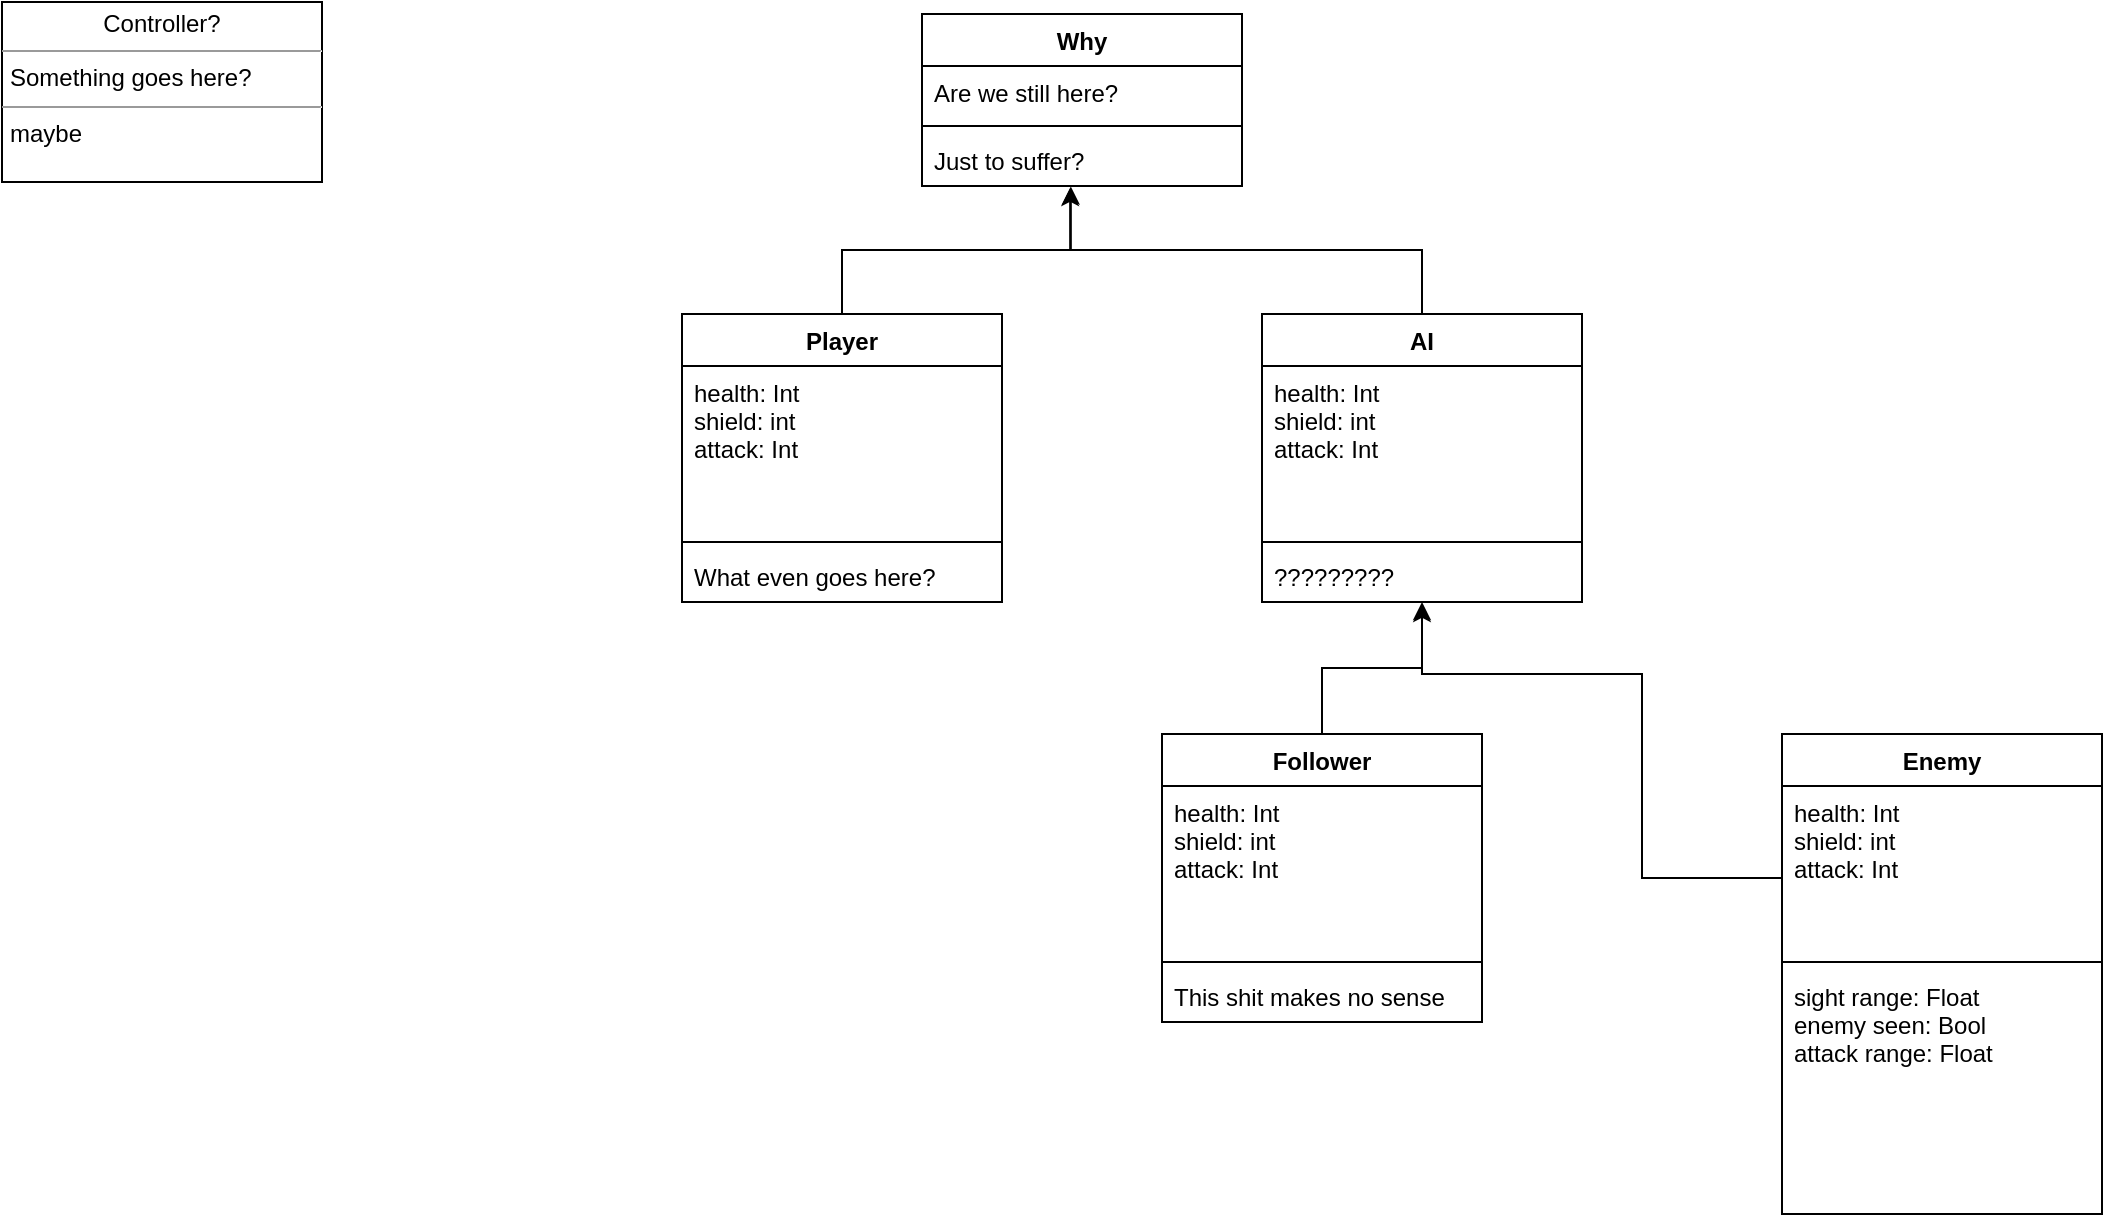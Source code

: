 <mxfile version="14.4.3" type="github">
  <diagram id="LwFf-PN_MLjPBO5vaeJa" name="Page-1">
    <mxGraphModel dx="1422" dy="791" grid="1" gridSize="10" guides="1" tooltips="1" connect="1" arrows="1" fold="1" page="1" pageScale="1" pageWidth="1654" pageHeight="2336" math="0" shadow="0">
      <root>
        <mxCell id="0" />
        <mxCell id="1" parent="0" />
        <mxCell id="n4jLXU_lLeFIxa1xW2Zi-22" value="Why" style="swimlane;fontStyle=1;align=center;verticalAlign=top;childLayout=stackLayout;horizontal=1;startSize=26;horizontalStack=0;resizeParent=1;resizeParentMax=0;resizeLast=0;collapsible=1;marginBottom=0;" vertex="1" parent="1">
          <mxGeometry x="510" y="360" width="160" height="86" as="geometry" />
        </mxCell>
        <mxCell id="n4jLXU_lLeFIxa1xW2Zi-23" value="Are we still here?" style="text;strokeColor=none;fillColor=none;align=left;verticalAlign=top;spacingLeft=4;spacingRight=4;overflow=hidden;rotatable=0;points=[[0,0.5],[1,0.5]];portConstraint=eastwest;" vertex="1" parent="n4jLXU_lLeFIxa1xW2Zi-22">
          <mxGeometry y="26" width="160" height="26" as="geometry" />
        </mxCell>
        <mxCell id="n4jLXU_lLeFIxa1xW2Zi-24" value="" style="line;strokeWidth=1;fillColor=none;align=left;verticalAlign=middle;spacingTop=-1;spacingLeft=3;spacingRight=3;rotatable=0;labelPosition=right;points=[];portConstraint=eastwest;" vertex="1" parent="n4jLXU_lLeFIxa1xW2Zi-22">
          <mxGeometry y="52" width="160" height="8" as="geometry" />
        </mxCell>
        <mxCell id="n4jLXU_lLeFIxa1xW2Zi-25" value="Just to suffer?" style="text;strokeColor=none;fillColor=none;align=left;verticalAlign=top;spacingLeft=4;spacingRight=4;overflow=hidden;rotatable=0;points=[[0,0.5],[1,0.5]];portConstraint=eastwest;" vertex="1" parent="n4jLXU_lLeFIxa1xW2Zi-22">
          <mxGeometry y="60" width="160" height="26" as="geometry" />
        </mxCell>
        <mxCell id="n4jLXU_lLeFIxa1xW2Zi-40" style="edgeStyle=orthogonalEdgeStyle;rounded=0;orthogonalLoop=1;jettySize=auto;html=1;entryX=0.463;entryY=1.038;entryDx=0;entryDy=0;entryPerimeter=0;" edge="1" parent="1" source="n4jLXU_lLeFIxa1xW2Zi-30" target="n4jLXU_lLeFIxa1xW2Zi-25">
          <mxGeometry relative="1" as="geometry" />
        </mxCell>
        <mxCell id="n4jLXU_lLeFIxa1xW2Zi-30" value="Player" style="swimlane;fontStyle=1;align=center;verticalAlign=top;childLayout=stackLayout;horizontal=1;startSize=26;horizontalStack=0;resizeParent=1;resizeParentMax=0;resizeLast=0;collapsible=1;marginBottom=0;" vertex="1" parent="1">
          <mxGeometry x="390" y="510" width="160" height="144" as="geometry">
            <mxRectangle x="320" y="590" width="70" height="26" as="alternateBounds" />
          </mxGeometry>
        </mxCell>
        <mxCell id="n4jLXU_lLeFIxa1xW2Zi-31" value="health: Int&#xa;shield: int&#xa;attack: Int&#xa;" style="text;strokeColor=none;fillColor=none;align=left;verticalAlign=top;spacingLeft=4;spacingRight=4;overflow=hidden;rotatable=0;points=[[0,0.5],[1,0.5]];portConstraint=eastwest;" vertex="1" parent="n4jLXU_lLeFIxa1xW2Zi-30">
          <mxGeometry y="26" width="160" height="84" as="geometry" />
        </mxCell>
        <mxCell id="n4jLXU_lLeFIxa1xW2Zi-32" value="" style="line;strokeWidth=1;fillColor=none;align=left;verticalAlign=middle;spacingTop=-1;spacingLeft=3;spacingRight=3;rotatable=0;labelPosition=right;points=[];portConstraint=eastwest;" vertex="1" parent="n4jLXU_lLeFIxa1xW2Zi-30">
          <mxGeometry y="110" width="160" height="8" as="geometry" />
        </mxCell>
        <mxCell id="n4jLXU_lLeFIxa1xW2Zi-33" value="What even goes here?" style="text;strokeColor=none;fillColor=none;align=left;verticalAlign=top;spacingLeft=4;spacingRight=4;overflow=hidden;rotatable=0;points=[[0,0.5],[1,0.5]];portConstraint=eastwest;" vertex="1" parent="n4jLXU_lLeFIxa1xW2Zi-30">
          <mxGeometry y="118" width="160" height="26" as="geometry" />
        </mxCell>
        <mxCell id="n4jLXU_lLeFIxa1xW2Zi-45" style="edgeStyle=orthogonalEdgeStyle;rounded=0;orthogonalLoop=1;jettySize=auto;html=1;entryX=0.465;entryY=1.008;entryDx=0;entryDy=0;entryPerimeter=0;" edge="1" parent="1" source="n4jLXU_lLeFIxa1xW2Zi-41" target="n4jLXU_lLeFIxa1xW2Zi-25">
          <mxGeometry relative="1" as="geometry">
            <mxPoint x="590" y="450" as="targetPoint" />
          </mxGeometry>
        </mxCell>
        <mxCell id="n4jLXU_lLeFIxa1xW2Zi-41" value="AI" style="swimlane;fontStyle=1;align=center;verticalAlign=top;childLayout=stackLayout;horizontal=1;startSize=26;horizontalStack=0;resizeParent=1;resizeParentMax=0;resizeLast=0;collapsible=1;marginBottom=0;" vertex="1" parent="1">
          <mxGeometry x="680" y="510" width="160" height="144" as="geometry">
            <mxRectangle x="320" y="590" width="70" height="26" as="alternateBounds" />
          </mxGeometry>
        </mxCell>
        <mxCell id="n4jLXU_lLeFIxa1xW2Zi-42" value="health: Int&#xa;shield: int&#xa;attack: Int&#xa;" style="text;strokeColor=none;fillColor=none;align=left;verticalAlign=top;spacingLeft=4;spacingRight=4;overflow=hidden;rotatable=0;points=[[0,0.5],[1,0.5]];portConstraint=eastwest;" vertex="1" parent="n4jLXU_lLeFIxa1xW2Zi-41">
          <mxGeometry y="26" width="160" height="84" as="geometry" />
        </mxCell>
        <mxCell id="n4jLXU_lLeFIxa1xW2Zi-43" value="" style="line;strokeWidth=1;fillColor=none;align=left;verticalAlign=middle;spacingTop=-1;spacingLeft=3;spacingRight=3;rotatable=0;labelPosition=right;points=[];portConstraint=eastwest;" vertex="1" parent="n4jLXU_lLeFIxa1xW2Zi-41">
          <mxGeometry y="110" width="160" height="8" as="geometry" />
        </mxCell>
        <mxCell id="n4jLXU_lLeFIxa1xW2Zi-44" value="?????????" style="text;strokeColor=none;fillColor=none;align=left;verticalAlign=top;spacingLeft=4;spacingRight=4;overflow=hidden;rotatable=0;points=[[0,0.5],[1,0.5]];portConstraint=eastwest;" vertex="1" parent="n4jLXU_lLeFIxa1xW2Zi-41">
          <mxGeometry y="118" width="160" height="26" as="geometry" />
        </mxCell>
        <mxCell id="n4jLXU_lLeFIxa1xW2Zi-55" style="edgeStyle=orthogonalEdgeStyle;rounded=0;orthogonalLoop=1;jettySize=auto;html=1;entryX=0.5;entryY=1;entryDx=0;entryDy=0;" edge="1" parent="1" source="n4jLXU_lLeFIxa1xW2Zi-46" target="n4jLXU_lLeFIxa1xW2Zi-41">
          <mxGeometry relative="1" as="geometry">
            <mxPoint x="760" y="660" as="targetPoint" />
            <Array as="points">
              <mxPoint x="870" y="792" />
              <mxPoint x="870" y="690" />
              <mxPoint x="760" y="690" />
            </Array>
          </mxGeometry>
        </mxCell>
        <mxCell id="n4jLXU_lLeFIxa1xW2Zi-46" value="Enemy" style="swimlane;fontStyle=1;align=center;verticalAlign=top;childLayout=stackLayout;horizontal=1;startSize=26;horizontalStack=0;resizeParent=1;resizeParentMax=0;resizeLast=0;collapsible=1;marginBottom=0;" vertex="1" parent="1">
          <mxGeometry x="940" y="720" width="160" height="240" as="geometry">
            <mxRectangle x="320" y="590" width="70" height="26" as="alternateBounds" />
          </mxGeometry>
        </mxCell>
        <mxCell id="n4jLXU_lLeFIxa1xW2Zi-47" value="health: Int&#xa;shield: int&#xa;attack: Int&#xa;" style="text;strokeColor=none;fillColor=none;align=left;verticalAlign=top;spacingLeft=4;spacingRight=4;overflow=hidden;rotatable=0;points=[[0,0.5],[1,0.5]];portConstraint=eastwest;" vertex="1" parent="n4jLXU_lLeFIxa1xW2Zi-46">
          <mxGeometry y="26" width="160" height="84" as="geometry" />
        </mxCell>
        <mxCell id="n4jLXU_lLeFIxa1xW2Zi-48" value="" style="line;strokeWidth=1;fillColor=none;align=left;verticalAlign=middle;spacingTop=-1;spacingLeft=3;spacingRight=3;rotatable=0;labelPosition=right;points=[];portConstraint=eastwest;" vertex="1" parent="n4jLXU_lLeFIxa1xW2Zi-46">
          <mxGeometry y="110" width="160" height="8" as="geometry" />
        </mxCell>
        <mxCell id="n4jLXU_lLeFIxa1xW2Zi-49" value="sight range: Float&#xa;enemy seen: Bool&#xa;attack range: Float&#xa;" style="text;strokeColor=none;fillColor=none;align=left;verticalAlign=top;spacingLeft=4;spacingRight=4;overflow=hidden;rotatable=0;points=[[0,0.5],[1,0.5]];portConstraint=eastwest;" vertex="1" parent="n4jLXU_lLeFIxa1xW2Zi-46">
          <mxGeometry y="118" width="160" height="122" as="geometry" />
        </mxCell>
        <mxCell id="n4jLXU_lLeFIxa1xW2Zi-54" style="edgeStyle=orthogonalEdgeStyle;rounded=0;orthogonalLoop=1;jettySize=auto;html=1;entryX=0.5;entryY=1.038;entryDx=0;entryDy=0;entryPerimeter=0;" edge="1" parent="1" source="n4jLXU_lLeFIxa1xW2Zi-50" target="n4jLXU_lLeFIxa1xW2Zi-44">
          <mxGeometry relative="1" as="geometry" />
        </mxCell>
        <mxCell id="n4jLXU_lLeFIxa1xW2Zi-50" value="Follower" style="swimlane;fontStyle=1;align=center;verticalAlign=top;childLayout=stackLayout;horizontal=1;startSize=26;horizontalStack=0;resizeParent=1;resizeParentMax=0;resizeLast=0;collapsible=1;marginBottom=0;" vertex="1" parent="1">
          <mxGeometry x="630" y="720" width="160" height="144" as="geometry">
            <mxRectangle x="320" y="590" width="70" height="26" as="alternateBounds" />
          </mxGeometry>
        </mxCell>
        <mxCell id="n4jLXU_lLeFIxa1xW2Zi-51" value="health: Int&#xa;shield: int&#xa;attack: Int&#xa;" style="text;strokeColor=none;fillColor=none;align=left;verticalAlign=top;spacingLeft=4;spacingRight=4;overflow=hidden;rotatable=0;points=[[0,0.5],[1,0.5]];portConstraint=eastwest;" vertex="1" parent="n4jLXU_lLeFIxa1xW2Zi-50">
          <mxGeometry y="26" width="160" height="84" as="geometry" />
        </mxCell>
        <mxCell id="n4jLXU_lLeFIxa1xW2Zi-52" value="" style="line;strokeWidth=1;fillColor=none;align=left;verticalAlign=middle;spacingTop=-1;spacingLeft=3;spacingRight=3;rotatable=0;labelPosition=right;points=[];portConstraint=eastwest;" vertex="1" parent="n4jLXU_lLeFIxa1xW2Zi-50">
          <mxGeometry y="110" width="160" height="8" as="geometry" />
        </mxCell>
        <mxCell id="n4jLXU_lLeFIxa1xW2Zi-53" value="This shit makes no sense" style="text;strokeColor=none;fillColor=none;align=left;verticalAlign=top;spacingLeft=4;spacingRight=4;overflow=hidden;rotatable=0;points=[[0,0.5],[1,0.5]];portConstraint=eastwest;" vertex="1" parent="n4jLXU_lLeFIxa1xW2Zi-50">
          <mxGeometry y="118" width="160" height="26" as="geometry" />
        </mxCell>
        <mxCell id="n4jLXU_lLeFIxa1xW2Zi-57" value="&lt;p style=&quot;margin: 0px ; margin-top: 4px ; text-align: center&quot;&gt;Controller?&lt;/p&gt;&lt;hr size=&quot;1&quot;&gt;&lt;p style=&quot;margin: 0px ; margin-left: 4px&quot;&gt;Something goes here?&lt;br&gt;&lt;/p&gt;&lt;hr size=&quot;1&quot;&gt;&lt;p style=&quot;margin: 0px ; margin-left: 4px&quot;&gt;maybe&lt;br&gt;&lt;/p&gt;" style="verticalAlign=top;align=left;overflow=fill;fontSize=12;fontFamily=Helvetica;html=1;" vertex="1" parent="1">
          <mxGeometry x="50" y="354" width="160" height="90" as="geometry" />
        </mxCell>
      </root>
    </mxGraphModel>
  </diagram>
</mxfile>
